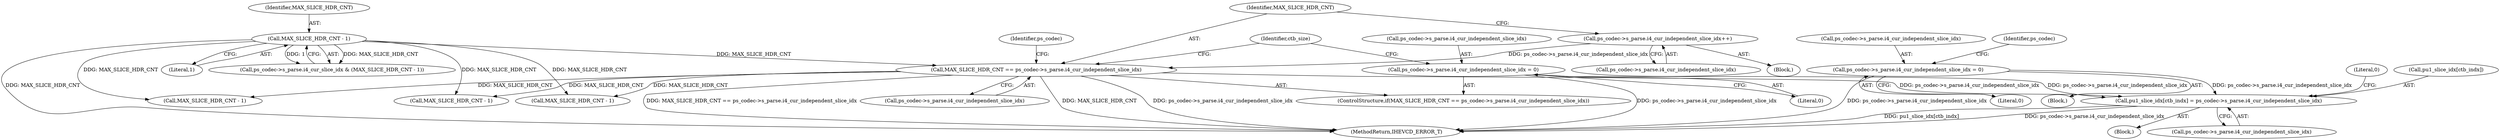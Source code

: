 digraph "0_Android_2b9fb0c2074d370a254b35e2489de2d94943578d@array" {
"1001771" [label="(Call,pu1_slice_idx[ctb_indx] = ps_codec->s_parse.i4_cur_independent_slice_idx)"];
"1000280" [label="(Call,MAX_SLICE_HDR_CNT == ps_codec->s_parse.i4_cur_independent_slice_idx)"];
"1000245" [label="(Call,MAX_SLICE_HDR_CNT - 1)"];
"1000273" [label="(Call,ps_codec->s_parse.i4_cur_independent_slice_idx++)"];
"1000535" [label="(Call,ps_codec->s_parse.i4_cur_independent_slice_idx = 0)"];
"1000287" [label="(Call,ps_codec->s_parse.i4_cur_independent_slice_idx = 0)"];
"1000535" [label="(Call,ps_codec->s_parse.i4_cur_independent_slice_idx = 0)"];
"1000273" [label="(Call,ps_codec->s_parse.i4_cur_independent_slice_idx++)"];
"1001775" [label="(Call,ps_codec->s_parse.i4_cur_independent_slice_idx)"];
"1000279" [label="(ControlStructure,if(MAX_SLICE_HDR_CNT == ps_codec->s_parse.i4_cur_independent_slice_idx))"];
"1001772" [label="(Call,pu1_slice_idx[ctb_indx])"];
"1000290" [label="(Identifier,ps_codec)"];
"1000281" [label="(Identifier,MAX_SLICE_HDR_CNT)"];
"1001782" [label="(Literal,0)"];
"1000669" [label="(Call,MAX_SLICE_HDR_CNT - 1)"];
"1000541" [label="(Literal,0)"];
"1000288" [label="(Call,ps_codec->s_parse.i4_cur_independent_slice_idx)"];
"1000274" [label="(Call,ps_codec->s_parse.i4_cur_independent_slice_idx)"];
"1000295" [label="(Identifier,ctb_size)"];
"1005291" [label="(MethodReturn,IHEVCD_ERROR_T)"];
"1000287" [label="(Call,ps_codec->s_parse.i4_cur_independent_slice_idx = 0)"];
"1000280" [label="(Call,MAX_SLICE_HDR_CNT == ps_codec->s_parse.i4_cur_independent_slice_idx)"];
"1000545" [label="(Identifier,ps_codec)"];
"1000293" [label="(Literal,0)"];
"1000596" [label="(Call,MAX_SLICE_HDR_CNT - 1)"];
"1001762" [label="(Block,)"];
"1000272" [label="(Block,)"];
"1000536" [label="(Call,ps_codec->s_parse.i4_cur_independent_slice_idx)"];
"1000245" [label="(Call,MAX_SLICE_HDR_CNT - 1)"];
"1000247" [label="(Literal,1)"];
"1000246" [label="(Identifier,MAX_SLICE_HDR_CNT)"];
"1004930" [label="(Call,MAX_SLICE_HDR_CNT - 1)"];
"1001771" [label="(Call,pu1_slice_idx[ctb_indx] = ps_codec->s_parse.i4_cur_independent_slice_idx)"];
"1000505" [label="(Block,)"];
"1000239" [label="(Call,ps_codec->s_parse.i4_cur_slice_idx & (MAX_SLICE_HDR_CNT - 1))"];
"1000282" [label="(Call,ps_codec->s_parse.i4_cur_independent_slice_idx)"];
"1001771" -> "1001762"  [label="AST: "];
"1001771" -> "1001775"  [label="CFG: "];
"1001772" -> "1001771"  [label="AST: "];
"1001775" -> "1001771"  [label="AST: "];
"1001782" -> "1001771"  [label="CFG: "];
"1001771" -> "1005291"  [label="DDG: pu1_slice_idx[ctb_indx]"];
"1001771" -> "1005291"  [label="DDG: ps_codec->s_parse.i4_cur_independent_slice_idx"];
"1000280" -> "1001771"  [label="DDG: ps_codec->s_parse.i4_cur_independent_slice_idx"];
"1000535" -> "1001771"  [label="DDG: ps_codec->s_parse.i4_cur_independent_slice_idx"];
"1000287" -> "1001771"  [label="DDG: ps_codec->s_parse.i4_cur_independent_slice_idx"];
"1000280" -> "1000279"  [label="AST: "];
"1000280" -> "1000282"  [label="CFG: "];
"1000281" -> "1000280"  [label="AST: "];
"1000282" -> "1000280"  [label="AST: "];
"1000290" -> "1000280"  [label="CFG: "];
"1000295" -> "1000280"  [label="CFG: "];
"1000280" -> "1005291"  [label="DDG: ps_codec->s_parse.i4_cur_independent_slice_idx"];
"1000280" -> "1005291"  [label="DDG: MAX_SLICE_HDR_CNT == ps_codec->s_parse.i4_cur_independent_slice_idx"];
"1000280" -> "1005291"  [label="DDG: MAX_SLICE_HDR_CNT"];
"1000245" -> "1000280"  [label="DDG: MAX_SLICE_HDR_CNT"];
"1000273" -> "1000280"  [label="DDG: ps_codec->s_parse.i4_cur_independent_slice_idx"];
"1000280" -> "1000596"  [label="DDG: MAX_SLICE_HDR_CNT"];
"1000280" -> "1000669"  [label="DDG: MAX_SLICE_HDR_CNT"];
"1000280" -> "1004930"  [label="DDG: MAX_SLICE_HDR_CNT"];
"1000245" -> "1000239"  [label="AST: "];
"1000245" -> "1000247"  [label="CFG: "];
"1000246" -> "1000245"  [label="AST: "];
"1000247" -> "1000245"  [label="AST: "];
"1000239" -> "1000245"  [label="CFG: "];
"1000245" -> "1005291"  [label="DDG: MAX_SLICE_HDR_CNT"];
"1000245" -> "1000239"  [label="DDG: MAX_SLICE_HDR_CNT"];
"1000245" -> "1000239"  [label="DDG: 1"];
"1000245" -> "1000596"  [label="DDG: MAX_SLICE_HDR_CNT"];
"1000245" -> "1000669"  [label="DDG: MAX_SLICE_HDR_CNT"];
"1000245" -> "1004930"  [label="DDG: MAX_SLICE_HDR_CNT"];
"1000273" -> "1000272"  [label="AST: "];
"1000273" -> "1000274"  [label="CFG: "];
"1000274" -> "1000273"  [label="AST: "];
"1000281" -> "1000273"  [label="CFG: "];
"1000535" -> "1000505"  [label="AST: "];
"1000535" -> "1000541"  [label="CFG: "];
"1000536" -> "1000535"  [label="AST: "];
"1000541" -> "1000535"  [label="AST: "];
"1000545" -> "1000535"  [label="CFG: "];
"1000535" -> "1005291"  [label="DDG: ps_codec->s_parse.i4_cur_independent_slice_idx"];
"1000287" -> "1000279"  [label="AST: "];
"1000287" -> "1000293"  [label="CFG: "];
"1000288" -> "1000287"  [label="AST: "];
"1000293" -> "1000287"  [label="AST: "];
"1000295" -> "1000287"  [label="CFG: "];
"1000287" -> "1005291"  [label="DDG: ps_codec->s_parse.i4_cur_independent_slice_idx"];
}

